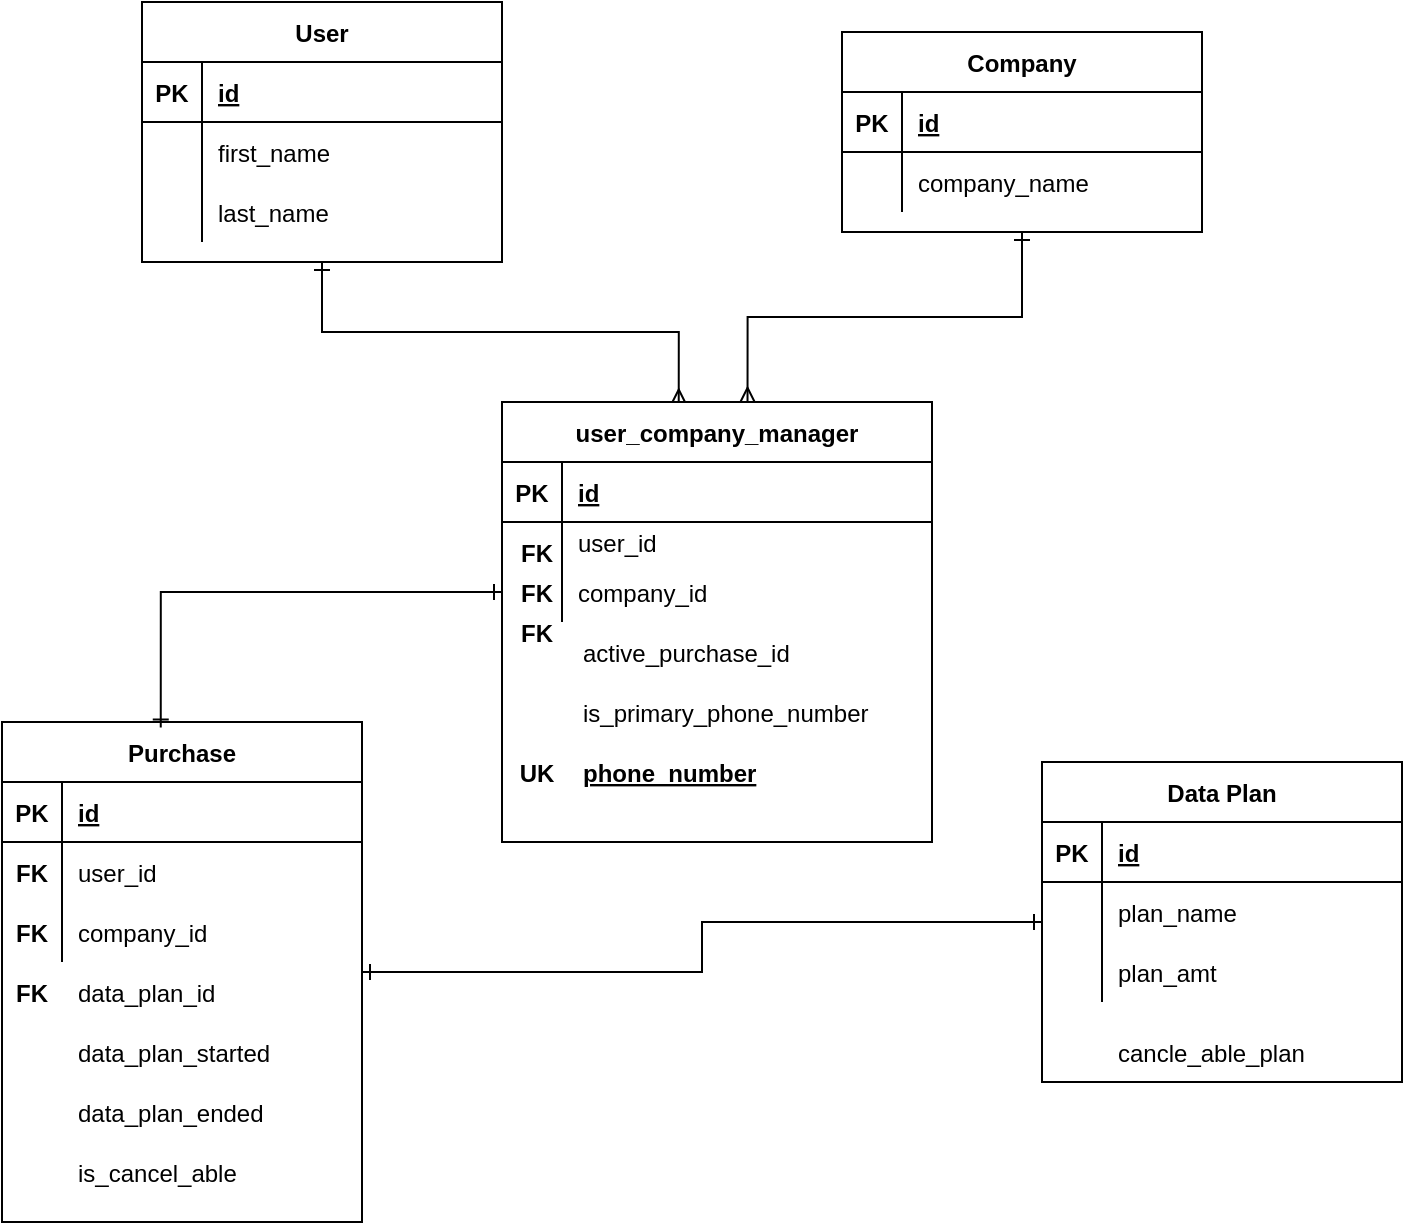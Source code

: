 <mxfile version="13.9.9" type="device"><diagram id="K_Vmcl_zCSZcdxRqRMJ4" name="ER Diagram"><mxGraphModel dx="1618" dy="474" grid="1" gridSize="10" guides="1" tooltips="1" connect="1" arrows="1" fold="1" page="1" pageScale="1" pageWidth="850" pageHeight="1100" math="0" shadow="0"><root><mxCell id="0"/><mxCell id="1" parent="0"/><mxCell id="9VNnq2huE8B7ncyshlWj-80" style="edgeStyle=orthogonalEdgeStyle;rounded=0;orthogonalLoop=1;jettySize=auto;html=1;entryX=0.411;entryY=0.008;entryDx=0;entryDy=0;entryPerimeter=0;startArrow=ERone;startFill=0;endArrow=ERmany;endFill=0;" parent="1" source="9VNnq2huE8B7ncyshlWj-5" target="9VNnq2huE8B7ncyshlWj-66" edge="1"><mxGeometry relative="1" as="geometry"/></mxCell><mxCell id="9VNnq2huE8B7ncyshlWj-5" value="User" style="shape=table;startSize=30;container=1;collapsible=1;childLayout=tableLayout;fixedRows=1;rowLines=0;fontStyle=1;align=center;resizeLast=1;" parent="1" vertex="1"><mxGeometry x="60" y="40" width="180" height="130" as="geometry"/></mxCell><mxCell id="9VNnq2huE8B7ncyshlWj-6" value="" style="shape=partialRectangle;collapsible=0;dropTarget=0;pointerEvents=0;fillColor=none;top=0;left=0;bottom=1;right=0;points=[[0,0.5],[1,0.5]];portConstraint=eastwest;" parent="9VNnq2huE8B7ncyshlWj-5" vertex="1"><mxGeometry y="30" width="180" height="30" as="geometry"/></mxCell><mxCell id="9VNnq2huE8B7ncyshlWj-7" value="PK" style="shape=partialRectangle;connectable=0;fillColor=none;top=0;left=0;bottom=0;right=0;fontStyle=1;overflow=hidden;" parent="9VNnq2huE8B7ncyshlWj-6" vertex="1"><mxGeometry width="30" height="30" as="geometry"/></mxCell><mxCell id="9VNnq2huE8B7ncyshlWj-8" value="id" style="shape=partialRectangle;connectable=0;fillColor=none;top=0;left=0;bottom=0;right=0;align=left;spacingLeft=6;fontStyle=5;overflow=hidden;" parent="9VNnq2huE8B7ncyshlWj-6" vertex="1"><mxGeometry x="30" width="150" height="30" as="geometry"/></mxCell><mxCell id="9VNnq2huE8B7ncyshlWj-9" value="" style="shape=partialRectangle;collapsible=0;dropTarget=0;pointerEvents=0;fillColor=none;top=0;left=0;bottom=0;right=0;points=[[0,0.5],[1,0.5]];portConstraint=eastwest;" parent="9VNnq2huE8B7ncyshlWj-5" vertex="1"><mxGeometry y="60" width="180" height="30" as="geometry"/></mxCell><mxCell id="9VNnq2huE8B7ncyshlWj-10" value="" style="shape=partialRectangle;connectable=0;fillColor=none;top=0;left=0;bottom=0;right=0;editable=1;overflow=hidden;" parent="9VNnq2huE8B7ncyshlWj-9" vertex="1"><mxGeometry width="30" height="30" as="geometry"/></mxCell><mxCell id="9VNnq2huE8B7ncyshlWj-11" value="first_name" style="shape=partialRectangle;connectable=0;fillColor=none;top=0;left=0;bottom=0;right=0;align=left;spacingLeft=6;overflow=hidden;" parent="9VNnq2huE8B7ncyshlWj-9" vertex="1"><mxGeometry x="30" width="150" height="30" as="geometry"/></mxCell><mxCell id="9VNnq2huE8B7ncyshlWj-12" value="" style="shape=partialRectangle;collapsible=0;dropTarget=0;pointerEvents=0;fillColor=none;top=0;left=0;bottom=0;right=0;points=[[0,0.5],[1,0.5]];portConstraint=eastwest;" parent="9VNnq2huE8B7ncyshlWj-5" vertex="1"><mxGeometry y="90" width="180" height="30" as="geometry"/></mxCell><mxCell id="9VNnq2huE8B7ncyshlWj-13" value="" style="shape=partialRectangle;connectable=0;fillColor=none;top=0;left=0;bottom=0;right=0;editable=1;overflow=hidden;" parent="9VNnq2huE8B7ncyshlWj-12" vertex="1"><mxGeometry width="30" height="30" as="geometry"/></mxCell><mxCell id="9VNnq2huE8B7ncyshlWj-14" value="last_name" style="shape=partialRectangle;connectable=0;fillColor=none;top=0;left=0;bottom=0;right=0;align=left;spacingLeft=6;overflow=hidden;" parent="9VNnq2huE8B7ncyshlWj-12" vertex="1"><mxGeometry x="30" width="150" height="30" as="geometry"/></mxCell><mxCell id="9VNnq2huE8B7ncyshlWj-81" style="edgeStyle=orthogonalEdgeStyle;rounded=0;orthogonalLoop=1;jettySize=auto;html=1;entryX=0.571;entryY=0.004;entryDx=0;entryDy=0;entryPerimeter=0;startArrow=ERone;startFill=0;endArrow=ERmany;endFill=0;" parent="1" source="9VNnq2huE8B7ncyshlWj-28" target="9VNnq2huE8B7ncyshlWj-66" edge="1"><mxGeometry relative="1" as="geometry"/></mxCell><mxCell id="9VNnq2huE8B7ncyshlWj-28" value="Company" style="shape=table;startSize=30;container=1;collapsible=1;childLayout=tableLayout;fixedRows=1;rowLines=0;fontStyle=1;align=center;resizeLast=1;" parent="1" vertex="1"><mxGeometry x="410" y="55" width="180" height="100" as="geometry"/></mxCell><mxCell id="9VNnq2huE8B7ncyshlWj-29" value="" style="shape=partialRectangle;collapsible=0;dropTarget=0;pointerEvents=0;fillColor=none;top=0;left=0;bottom=1;right=0;points=[[0,0.5],[1,0.5]];portConstraint=eastwest;" parent="9VNnq2huE8B7ncyshlWj-28" vertex="1"><mxGeometry y="30" width="180" height="30" as="geometry"/></mxCell><mxCell id="9VNnq2huE8B7ncyshlWj-30" value="PK" style="shape=partialRectangle;connectable=0;fillColor=none;top=0;left=0;bottom=0;right=0;fontStyle=1;overflow=hidden;" parent="9VNnq2huE8B7ncyshlWj-29" vertex="1"><mxGeometry width="30" height="30" as="geometry"/></mxCell><mxCell id="9VNnq2huE8B7ncyshlWj-31" value="id" style="shape=partialRectangle;connectable=0;fillColor=none;top=0;left=0;bottom=0;right=0;align=left;spacingLeft=6;fontStyle=5;overflow=hidden;" parent="9VNnq2huE8B7ncyshlWj-29" vertex="1"><mxGeometry x="30" width="150" height="30" as="geometry"/></mxCell><mxCell id="9VNnq2huE8B7ncyshlWj-32" value="" style="shape=partialRectangle;collapsible=0;dropTarget=0;pointerEvents=0;fillColor=none;top=0;left=0;bottom=0;right=0;points=[[0,0.5],[1,0.5]];portConstraint=eastwest;" parent="9VNnq2huE8B7ncyshlWj-28" vertex="1"><mxGeometry y="60" width="180" height="30" as="geometry"/></mxCell><mxCell id="9VNnq2huE8B7ncyshlWj-33" value="" style="shape=partialRectangle;connectable=0;fillColor=none;top=0;left=0;bottom=0;right=0;editable=1;overflow=hidden;" parent="9VNnq2huE8B7ncyshlWj-32" vertex="1"><mxGeometry width="30" height="30" as="geometry"/></mxCell><mxCell id="9VNnq2huE8B7ncyshlWj-34" value="company_name" style="shape=partialRectangle;connectable=0;fillColor=none;top=0;left=0;bottom=0;right=0;align=left;spacingLeft=6;overflow=hidden;" parent="9VNnq2huE8B7ncyshlWj-32" vertex="1"><mxGeometry x="30" width="150" height="30" as="geometry"/></mxCell><mxCell id="9VNnq2huE8B7ncyshlWj-38" value="Data Plan" style="shape=table;startSize=30;container=1;collapsible=1;childLayout=tableLayout;fixedRows=1;rowLines=0;fontStyle=1;align=center;resizeLast=1;" parent="1" vertex="1"><mxGeometry x="510" y="420" width="180" height="160" as="geometry"/></mxCell><mxCell id="9VNnq2huE8B7ncyshlWj-39" value="" style="shape=partialRectangle;collapsible=0;dropTarget=0;pointerEvents=0;fillColor=none;top=0;left=0;bottom=1;right=0;points=[[0,0.5],[1,0.5]];portConstraint=eastwest;" parent="9VNnq2huE8B7ncyshlWj-38" vertex="1"><mxGeometry y="30" width="180" height="30" as="geometry"/></mxCell><mxCell id="9VNnq2huE8B7ncyshlWj-40" value="PK" style="shape=partialRectangle;connectable=0;fillColor=none;top=0;left=0;bottom=0;right=0;fontStyle=1;overflow=hidden;" parent="9VNnq2huE8B7ncyshlWj-39" vertex="1"><mxGeometry width="30" height="30" as="geometry"/></mxCell><mxCell id="9VNnq2huE8B7ncyshlWj-41" value="id" style="shape=partialRectangle;connectable=0;fillColor=none;top=0;left=0;bottom=0;right=0;align=left;spacingLeft=6;fontStyle=5;overflow=hidden;" parent="9VNnq2huE8B7ncyshlWj-39" vertex="1"><mxGeometry x="30" width="150" height="30" as="geometry"/></mxCell><mxCell id="9VNnq2huE8B7ncyshlWj-42" value="" style="shape=partialRectangle;collapsible=0;dropTarget=0;pointerEvents=0;fillColor=none;top=0;left=0;bottom=0;right=0;points=[[0,0.5],[1,0.5]];portConstraint=eastwest;" parent="9VNnq2huE8B7ncyshlWj-38" vertex="1"><mxGeometry y="60" width="180" height="30" as="geometry"/></mxCell><mxCell id="9VNnq2huE8B7ncyshlWj-43" value="" style="shape=partialRectangle;connectable=0;fillColor=none;top=0;left=0;bottom=0;right=0;editable=1;overflow=hidden;" parent="9VNnq2huE8B7ncyshlWj-42" vertex="1"><mxGeometry width="30" height="30" as="geometry"/></mxCell><mxCell id="9VNnq2huE8B7ncyshlWj-44" value="plan_name" style="shape=partialRectangle;connectable=0;fillColor=none;top=0;left=0;bottom=0;right=0;align=left;spacingLeft=6;overflow=hidden;" parent="9VNnq2huE8B7ncyshlWj-42" vertex="1"><mxGeometry x="30" width="150" height="30" as="geometry"/></mxCell><mxCell id="9VNnq2huE8B7ncyshlWj-45" value="" style="shape=partialRectangle;collapsible=0;dropTarget=0;pointerEvents=0;fillColor=none;top=0;left=0;bottom=0;right=0;points=[[0,0.5],[1,0.5]];portConstraint=eastwest;" parent="9VNnq2huE8B7ncyshlWj-38" vertex="1"><mxGeometry y="90" width="180" height="30" as="geometry"/></mxCell><mxCell id="9VNnq2huE8B7ncyshlWj-46" value="" style="shape=partialRectangle;connectable=0;fillColor=none;top=0;left=0;bottom=0;right=0;editable=1;overflow=hidden;" parent="9VNnq2huE8B7ncyshlWj-45" vertex="1"><mxGeometry width="30" height="30" as="geometry"/></mxCell><mxCell id="9VNnq2huE8B7ncyshlWj-47" value="plan_amt" style="shape=partialRectangle;connectable=0;fillColor=none;top=0;left=0;bottom=0;right=0;align=left;spacingLeft=6;overflow=hidden;" parent="9VNnq2huE8B7ncyshlWj-45" vertex="1"><mxGeometry x="30" width="150" height="30" as="geometry"/></mxCell><mxCell id="9VNnq2huE8B7ncyshlWj-48" value="is_cancel_able" style="shape=partialRectangle;connectable=0;fillColor=none;top=0;left=0;bottom=0;right=0;align=left;spacingLeft=6;overflow=hidden;" parent="1" vertex="1"><mxGeometry x="20" y="610" width="150" height="30" as="geometry"/></mxCell><mxCell id="9VNnq2huE8B7ncyshlWj-82" style="edgeStyle=orthogonalEdgeStyle;rounded=0;orthogonalLoop=1;jettySize=auto;html=1;startArrow=ERone;startFill=0;endArrow=ERone;endFill=0;entryX=0;entryY=0.5;entryDx=0;entryDy=0;" parent="1" source="9VNnq2huE8B7ncyshlWj-52" target="9VNnq2huE8B7ncyshlWj-38" edge="1"><mxGeometry relative="1" as="geometry"><mxPoint x="510" y="510" as="targetPoint"/></mxGeometry></mxCell><mxCell id="9VNnq2huE8B7ncyshlWj-52" value="Purchase" style="shape=table;startSize=30;container=1;collapsible=1;childLayout=tableLayout;fixedRows=1;rowLines=0;fontStyle=1;align=center;resizeLast=1;" parent="1" vertex="1"><mxGeometry x="-10" y="400" width="180" height="250" as="geometry"><mxRectangle x="90" y="340" width="90" height="30" as="alternateBounds"/></mxGeometry></mxCell><mxCell id="9VNnq2huE8B7ncyshlWj-53" value="" style="shape=partialRectangle;collapsible=0;dropTarget=0;pointerEvents=0;fillColor=none;top=0;left=0;bottom=1;right=0;points=[[0,0.5],[1,0.5]];portConstraint=eastwest;" parent="9VNnq2huE8B7ncyshlWj-52" vertex="1"><mxGeometry y="30" width="180" height="30" as="geometry"/></mxCell><mxCell id="9VNnq2huE8B7ncyshlWj-54" value="PK" style="shape=partialRectangle;connectable=0;fillColor=none;top=0;left=0;bottom=0;right=0;fontStyle=1;overflow=hidden;" parent="9VNnq2huE8B7ncyshlWj-53" vertex="1"><mxGeometry width="30" height="30" as="geometry"/></mxCell><mxCell id="9VNnq2huE8B7ncyshlWj-55" value="id" style="shape=partialRectangle;connectable=0;fillColor=none;top=0;left=0;bottom=0;right=0;align=left;spacingLeft=6;fontStyle=5;overflow=hidden;" parent="9VNnq2huE8B7ncyshlWj-53" vertex="1"><mxGeometry x="30" width="150" height="30" as="geometry"/></mxCell><mxCell id="9VNnq2huE8B7ncyshlWj-56" value="" style="shape=partialRectangle;collapsible=0;dropTarget=0;pointerEvents=0;fillColor=none;top=0;left=0;bottom=0;right=0;points=[[0,0.5],[1,0.5]];portConstraint=eastwest;" parent="9VNnq2huE8B7ncyshlWj-52" vertex="1"><mxGeometry y="60" width="180" height="30" as="geometry"/></mxCell><mxCell id="9VNnq2huE8B7ncyshlWj-57" value="" style="shape=partialRectangle;connectable=0;fillColor=none;top=0;left=0;bottom=0;right=0;editable=1;overflow=hidden;" parent="9VNnq2huE8B7ncyshlWj-56" vertex="1"><mxGeometry width="30" height="30" as="geometry"/></mxCell><mxCell id="9VNnq2huE8B7ncyshlWj-58" value="user_id" style="shape=partialRectangle;connectable=0;fillColor=none;top=0;left=0;bottom=0;right=0;align=left;spacingLeft=6;overflow=hidden;" parent="9VNnq2huE8B7ncyshlWj-56" vertex="1"><mxGeometry x="30" width="150" height="30" as="geometry"/></mxCell><mxCell id="9VNnq2huE8B7ncyshlWj-59" value="" style="shape=partialRectangle;collapsible=0;dropTarget=0;pointerEvents=0;fillColor=none;top=0;left=0;bottom=0;right=0;points=[[0,0.5],[1,0.5]];portConstraint=eastwest;" parent="9VNnq2huE8B7ncyshlWj-52" vertex="1"><mxGeometry y="90" width="180" height="30" as="geometry"/></mxCell><mxCell id="9VNnq2huE8B7ncyshlWj-60" value="" style="shape=partialRectangle;connectable=0;fillColor=none;top=0;left=0;bottom=0;right=0;editable=1;overflow=hidden;" parent="9VNnq2huE8B7ncyshlWj-59" vertex="1"><mxGeometry width="30" height="30" as="geometry"/></mxCell><mxCell id="9VNnq2huE8B7ncyshlWj-61" value="company_id" style="shape=partialRectangle;connectable=0;fillColor=none;top=0;left=0;bottom=0;right=0;align=left;spacingLeft=6;overflow=hidden;" parent="9VNnq2huE8B7ncyshlWj-59" vertex="1"><mxGeometry x="30" width="150" height="30" as="geometry"/></mxCell><mxCell id="9VNnq2huE8B7ncyshlWj-62" value="data_plan_id" style="shape=partialRectangle;connectable=0;fillColor=none;top=0;left=0;bottom=0;right=0;align=left;spacingLeft=6;overflow=hidden;" parent="1" vertex="1"><mxGeometry x="20" y="520" width="150" height="30" as="geometry"/></mxCell><mxCell id="9VNnq2huE8B7ncyshlWj-63" value="data_plan_started" style="shape=partialRectangle;connectable=0;fillColor=none;top=0;left=0;bottom=0;right=0;align=left;spacingLeft=6;overflow=hidden;" parent="1" vertex="1"><mxGeometry x="20" y="550" width="150" height="30" as="geometry"/></mxCell><mxCell id="9VNnq2huE8B7ncyshlWj-64" value="data_plan_ended" style="shape=partialRectangle;connectable=0;fillColor=none;top=0;left=0;bottom=0;right=0;align=left;spacingLeft=6;overflow=hidden;" parent="1" vertex="1"><mxGeometry x="20" y="580" width="150" height="30" as="geometry"/></mxCell><mxCell id="9VNnq2huE8B7ncyshlWj-66" value="user_company_manager" style="shape=table;startSize=30;container=1;collapsible=1;childLayout=tableLayout;fixedRows=1;rowLines=0;fontStyle=1;align=center;resizeLast=1;" parent="1" vertex="1"><mxGeometry x="240" y="240" width="215" height="220" as="geometry"><mxRectangle x="90" y="340" width="90" height="30" as="alternateBounds"/></mxGeometry></mxCell><mxCell id="9VNnq2huE8B7ncyshlWj-67" value="" style="shape=partialRectangle;collapsible=0;dropTarget=0;pointerEvents=0;fillColor=none;top=0;left=0;bottom=1;right=0;points=[[0,0.5],[1,0.5]];portConstraint=eastwest;" parent="9VNnq2huE8B7ncyshlWj-66" vertex="1"><mxGeometry y="30" width="215" height="30" as="geometry"/></mxCell><mxCell id="9VNnq2huE8B7ncyshlWj-68" value="PK" style="shape=partialRectangle;connectable=0;fillColor=none;top=0;left=0;bottom=0;right=0;fontStyle=1;overflow=hidden;" parent="9VNnq2huE8B7ncyshlWj-67" vertex="1"><mxGeometry width="30" height="30" as="geometry"/></mxCell><mxCell id="9VNnq2huE8B7ncyshlWj-69" value="id" style="shape=partialRectangle;connectable=0;fillColor=none;top=0;left=0;bottom=0;right=0;align=left;spacingLeft=6;fontStyle=5;overflow=hidden;" parent="9VNnq2huE8B7ncyshlWj-67" vertex="1"><mxGeometry x="30" width="185" height="30" as="geometry"/></mxCell><mxCell id="9VNnq2huE8B7ncyshlWj-70" value="" style="shape=partialRectangle;collapsible=0;dropTarget=0;pointerEvents=0;fillColor=none;top=0;left=0;bottom=0;right=0;points=[[0,0.5],[1,0.5]];portConstraint=eastwest;" parent="9VNnq2huE8B7ncyshlWj-66" vertex="1"><mxGeometry y="60" width="215" height="20" as="geometry"/></mxCell><mxCell id="9VNnq2huE8B7ncyshlWj-71" value="" style="shape=partialRectangle;connectable=0;fillColor=none;top=0;left=0;bottom=0;right=0;editable=1;overflow=hidden;" parent="9VNnq2huE8B7ncyshlWj-70" vertex="1"><mxGeometry width="30" height="20" as="geometry"/></mxCell><mxCell id="9VNnq2huE8B7ncyshlWj-72" value="user_id" style="shape=partialRectangle;connectable=0;fillColor=none;top=0;left=0;bottom=0;right=0;align=left;spacingLeft=6;overflow=hidden;" parent="9VNnq2huE8B7ncyshlWj-70" vertex="1"><mxGeometry x="30" width="185" height="20" as="geometry"/></mxCell><mxCell id="9VNnq2huE8B7ncyshlWj-73" value="" style="shape=partialRectangle;collapsible=0;dropTarget=0;pointerEvents=0;fillColor=none;top=0;left=0;bottom=0;right=0;points=[[0,0.5],[1,0.5]];portConstraint=eastwest;" parent="9VNnq2huE8B7ncyshlWj-66" vertex="1"><mxGeometry y="80" width="215" height="30" as="geometry"/></mxCell><mxCell id="9VNnq2huE8B7ncyshlWj-74" value="" style="shape=partialRectangle;connectable=0;fillColor=none;top=0;left=0;bottom=0;right=0;editable=1;overflow=hidden;" parent="9VNnq2huE8B7ncyshlWj-73" vertex="1"><mxGeometry width="30" height="30" as="geometry"/></mxCell><mxCell id="9VNnq2huE8B7ncyshlWj-75" value="company_id" style="shape=partialRectangle;connectable=0;fillColor=none;top=0;left=0;bottom=0;right=0;align=left;spacingLeft=6;overflow=hidden;" parent="9VNnq2huE8B7ncyshlWj-73" vertex="1"><mxGeometry x="30" width="185" height="30" as="geometry"/></mxCell><mxCell id="9VNnq2huE8B7ncyshlWj-76" value="is_primary_phone_number" style="shape=partialRectangle;connectable=0;fillColor=none;top=0;left=0;bottom=0;right=0;align=left;spacingLeft=6;overflow=hidden;" parent="1" vertex="1"><mxGeometry x="272.5" y="380" width="180" height="30" as="geometry"/></mxCell><mxCell id="9VNnq2huE8B7ncyshlWj-79" value="active_purchase_id" style="shape=partialRectangle;connectable=0;fillColor=none;top=0;left=0;bottom=0;right=0;align=left;spacingLeft=6;overflow=hidden;fontStyle=0" parent="1" vertex="1"><mxGeometry x="272.5" y="350" width="150" height="30" as="geometry"/></mxCell><mxCell id="9VNnq2huE8B7ncyshlWj-83" style="edgeStyle=orthogonalEdgeStyle;rounded=0;orthogonalLoop=1;jettySize=auto;html=1;entryX=0.441;entryY=0.011;entryDx=0;entryDy=0;entryPerimeter=0;startArrow=ERone;startFill=0;endArrow=ERone;endFill=0;" parent="1" source="9VNnq2huE8B7ncyshlWj-73" target="9VNnq2huE8B7ncyshlWj-52" edge="1"><mxGeometry relative="1" as="geometry"/></mxCell><mxCell id="9VNnq2huE8B7ncyshlWj-84" value="phone_number" style="shape=partialRectangle;connectable=0;fillColor=none;top=0;left=0;bottom=0;right=0;align=left;spacingLeft=6;overflow=hidden;fontStyle=5" parent="1" vertex="1"><mxGeometry x="272.5" y="410" width="150" height="30" as="geometry"/></mxCell><mxCell id="9VNnq2huE8B7ncyshlWj-85" value="UK" style="shape=partialRectangle;connectable=0;fillColor=none;top=0;left=0;bottom=0;right=0;fontStyle=1;overflow=hidden;" parent="1" vertex="1"><mxGeometry x="242.5" y="410" width="30" height="30" as="geometry"/></mxCell><mxCell id="9VNnq2huE8B7ncyshlWj-86" value="FK" style="shape=partialRectangle;connectable=0;fillColor=none;top=0;left=0;bottom=0;right=0;fontStyle=1;overflow=hidden;" parent="1" vertex="1"><mxGeometry x="242.5" y="300" width="30" height="30" as="geometry"/></mxCell><mxCell id="9VNnq2huE8B7ncyshlWj-87" value="FK" style="shape=partialRectangle;connectable=0;fillColor=none;top=0;left=0;bottom=0;right=0;fontStyle=1;overflow=hidden;" parent="1" vertex="1"><mxGeometry x="242.5" y="320" width="30" height="30" as="geometry"/></mxCell><mxCell id="9VNnq2huE8B7ncyshlWj-88" value="FK" style="shape=partialRectangle;connectable=0;fillColor=none;top=0;left=0;bottom=0;right=0;fontStyle=1;overflow=hidden;" parent="1" vertex="1"><mxGeometry x="242.5" y="340" width="30" height="30" as="geometry"/></mxCell><mxCell id="9VNnq2huE8B7ncyshlWj-90" value="FK" style="shape=partialRectangle;connectable=0;fillColor=none;top=0;left=0;bottom=0;right=0;fontStyle=1;overflow=hidden;" parent="1" vertex="1"><mxGeometry x="-10" y="460" width="30" height="30" as="geometry"/></mxCell><mxCell id="9VNnq2huE8B7ncyshlWj-91" value="FK" style="shape=partialRectangle;connectable=0;fillColor=none;top=0;left=0;bottom=0;right=0;fontStyle=1;overflow=hidden;" parent="1" vertex="1"><mxGeometry x="-10" y="490" width="30" height="30" as="geometry"/></mxCell><mxCell id="9VNnq2huE8B7ncyshlWj-92" value="FK" style="shape=partialRectangle;connectable=0;fillColor=none;top=0;left=0;bottom=0;right=0;fontStyle=1;overflow=hidden;" parent="1" vertex="1"><mxGeometry x="-10" y="520" width="30" height="30" as="geometry"/></mxCell><mxCell id="MSFMpIIIsGEucw3zFG5f-1" value="cancle_able_plan" style="shape=partialRectangle;connectable=0;fillColor=none;top=0;left=0;bottom=0;right=0;align=left;spacingLeft=6;overflow=hidden;" vertex="1" parent="1"><mxGeometry x="540" y="550" width="150" height="30" as="geometry"/></mxCell></root></mxGraphModel></diagram></mxfile>